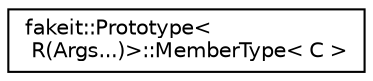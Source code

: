 digraph "Graphical Class Hierarchy"
{
  edge [fontname="Helvetica",fontsize="10",labelfontname="Helvetica",labelfontsize="10"];
  node [fontname="Helvetica",fontsize="10",shape=record];
  rankdir="LR";
  Node1 [label="fakeit::Prototype\<\l R(Args...)\>::MemberType\< C \>",height=0.2,width=0.4,color="black", fillcolor="white", style="filled",URL="$d1/d92/structfakeit_1_1Prototype_3_01R_07Args_8_8_8_08_4_1_1MemberType.html"];
}
